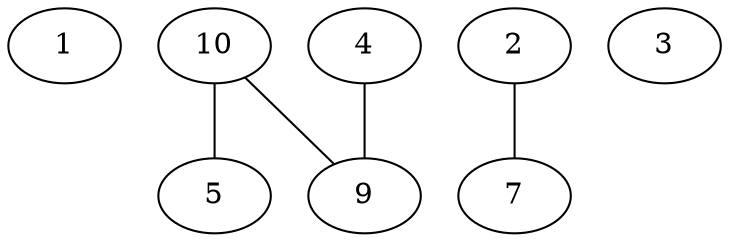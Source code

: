  strict graph {  
 node [shape= ellipse];
1	10	2	3	4	5	7	9	
10--9;
10--5;
2--7;
4--9;
5--10;
7--2;
9--10;
9--4;
}
